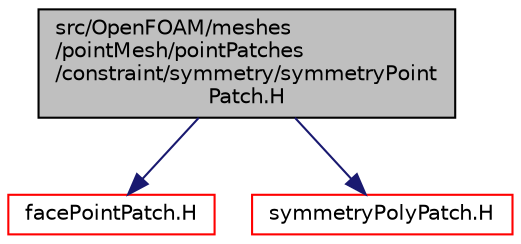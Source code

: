 digraph "src/OpenFOAM/meshes/pointMesh/pointPatches/constraint/symmetry/symmetryPointPatch.H"
{
  bgcolor="transparent";
  edge [fontname="Helvetica",fontsize="10",labelfontname="Helvetica",labelfontsize="10"];
  node [fontname="Helvetica",fontsize="10",shape=record];
  Node1 [label="src/OpenFOAM/meshes\l/pointMesh/pointPatches\l/constraint/symmetry/symmetryPoint\lPatch.H",height=0.2,width=0.4,color="black", fillcolor="grey75", style="filled", fontcolor="black"];
  Node1 -> Node2 [color="midnightblue",fontsize="10",style="solid",fontname="Helvetica"];
  Node2 [label="facePointPatch.H",height=0.2,width=0.4,color="red",URL="$a08929.html"];
  Node1 -> Node3 [color="midnightblue",fontsize="10",style="solid",fontname="Helvetica"];
  Node3 [label="symmetryPolyPatch.H",height=0.2,width=0.4,color="red",URL="$a09007.html"];
}
